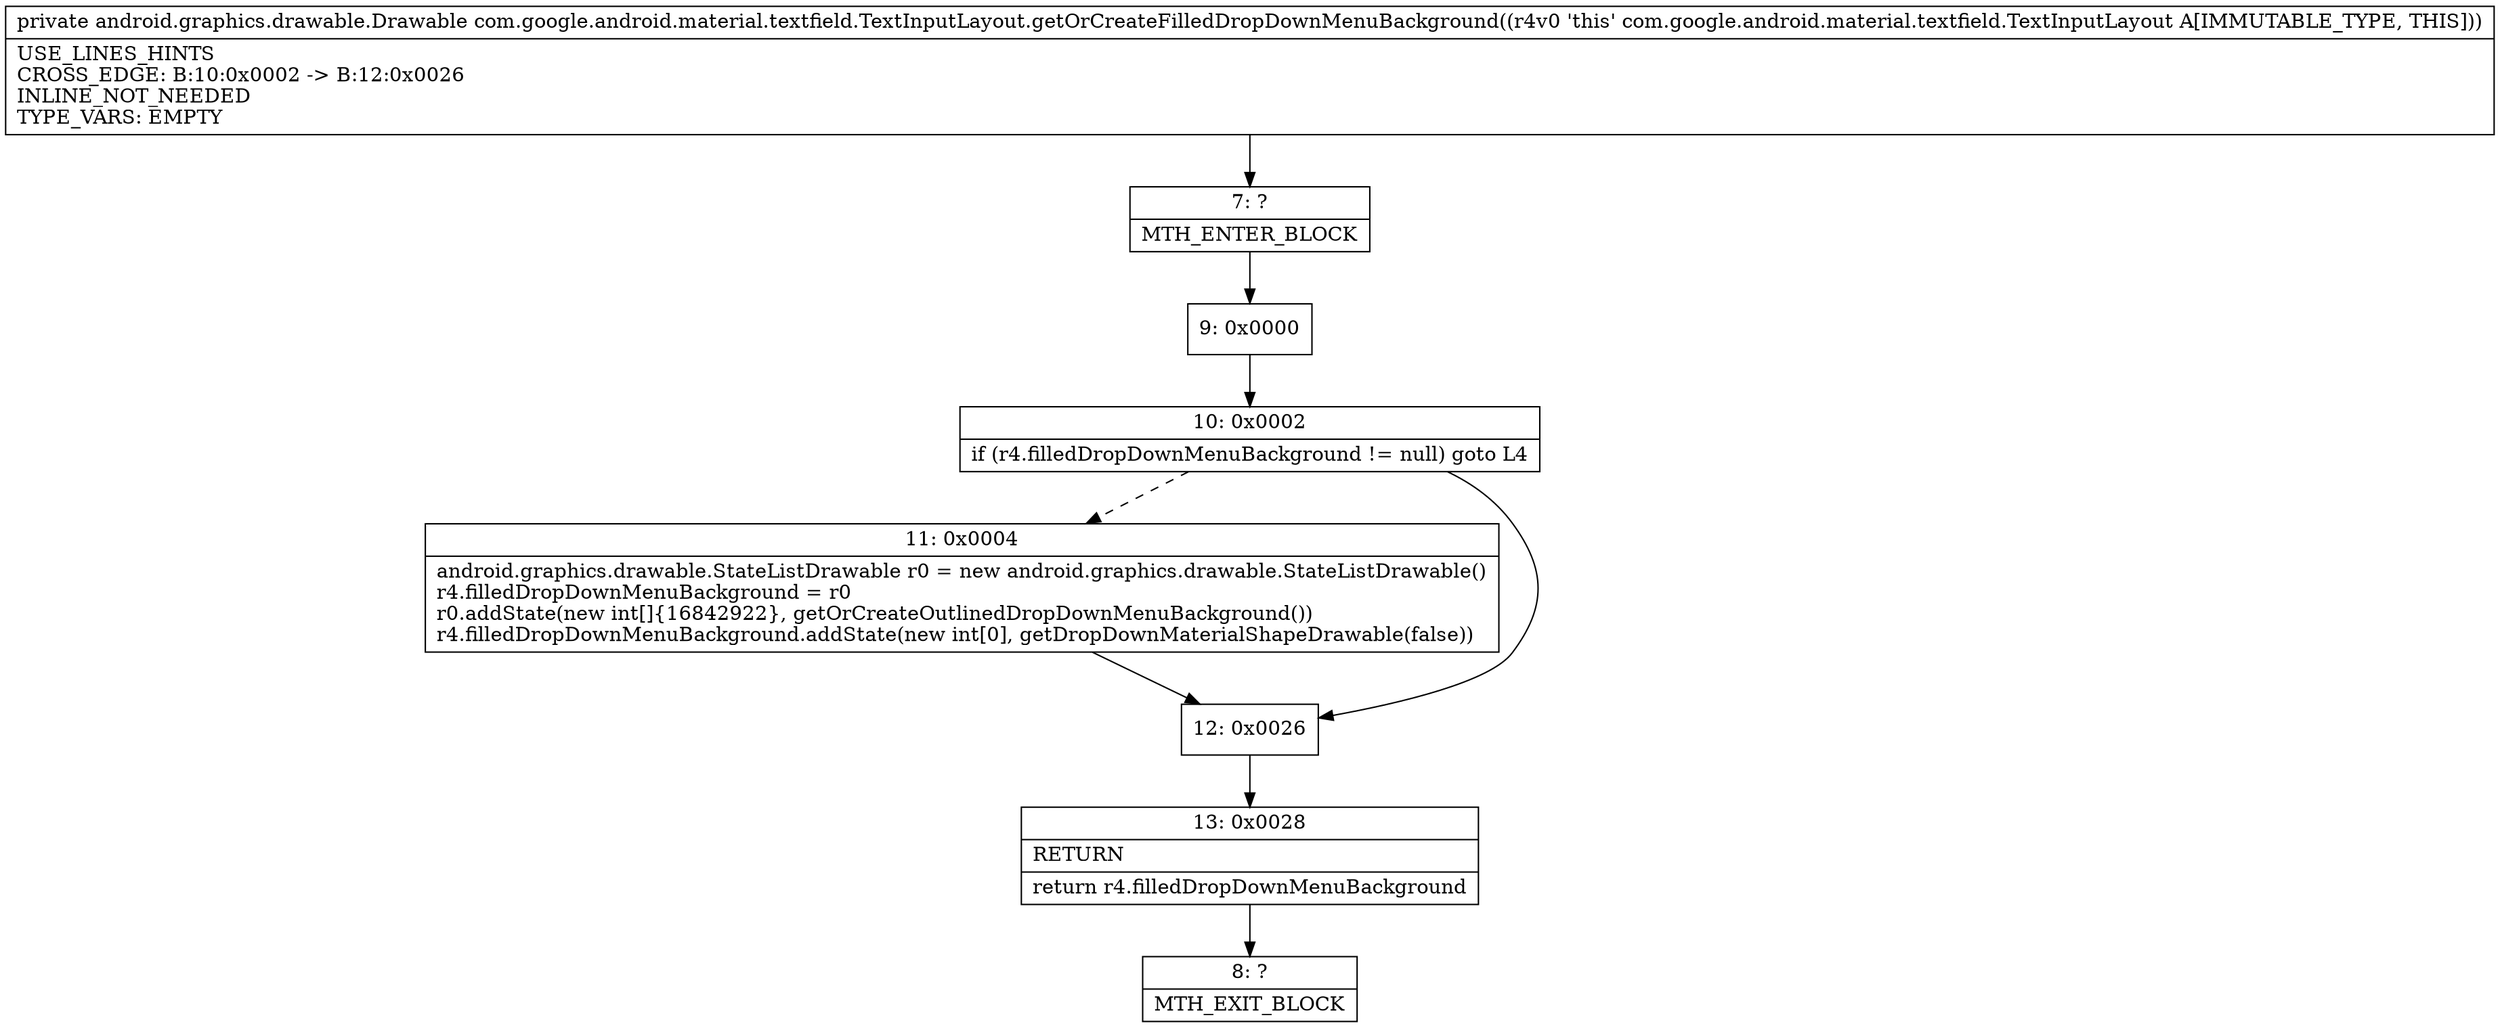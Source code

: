 digraph "CFG forcom.google.android.material.textfield.TextInputLayout.getOrCreateFilledDropDownMenuBackground()Landroid\/graphics\/drawable\/Drawable;" {
Node_7 [shape=record,label="{7\:\ ?|MTH_ENTER_BLOCK\l}"];
Node_9 [shape=record,label="{9\:\ 0x0000}"];
Node_10 [shape=record,label="{10\:\ 0x0002|if (r4.filledDropDownMenuBackground != null) goto L4\l}"];
Node_11 [shape=record,label="{11\:\ 0x0004|android.graphics.drawable.StateListDrawable r0 = new android.graphics.drawable.StateListDrawable()\lr4.filledDropDownMenuBackground = r0\lr0.addState(new int[]\{16842922\}, getOrCreateOutlinedDropDownMenuBackground())\lr4.filledDropDownMenuBackground.addState(new int[0], getDropDownMaterialShapeDrawable(false))\l}"];
Node_12 [shape=record,label="{12\:\ 0x0026}"];
Node_13 [shape=record,label="{13\:\ 0x0028|RETURN\l|return r4.filledDropDownMenuBackground\l}"];
Node_8 [shape=record,label="{8\:\ ?|MTH_EXIT_BLOCK\l}"];
MethodNode[shape=record,label="{private android.graphics.drawable.Drawable com.google.android.material.textfield.TextInputLayout.getOrCreateFilledDropDownMenuBackground((r4v0 'this' com.google.android.material.textfield.TextInputLayout A[IMMUTABLE_TYPE, THIS]))  | USE_LINES_HINTS\lCROSS_EDGE: B:10:0x0002 \-\> B:12:0x0026\lINLINE_NOT_NEEDED\lTYPE_VARS: EMPTY\l}"];
MethodNode -> Node_7;Node_7 -> Node_9;
Node_9 -> Node_10;
Node_10 -> Node_11[style=dashed];
Node_10 -> Node_12;
Node_11 -> Node_12;
Node_12 -> Node_13;
Node_13 -> Node_8;
}

